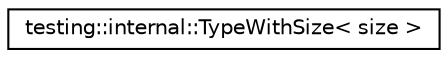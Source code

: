 digraph G
{
  edge [fontname="Helvetica",fontsize="10",labelfontname="Helvetica",labelfontsize="10"];
  node [fontname="Helvetica",fontsize="10",shape=record];
  rankdir="LR";
  Node1 [label="testing::internal::TypeWithSize\< size \>",height=0.2,width=0.4,color="black", fillcolor="white", style="filled",URL="$classtesting_1_1internal_1_1TypeWithSize.html"];
}
